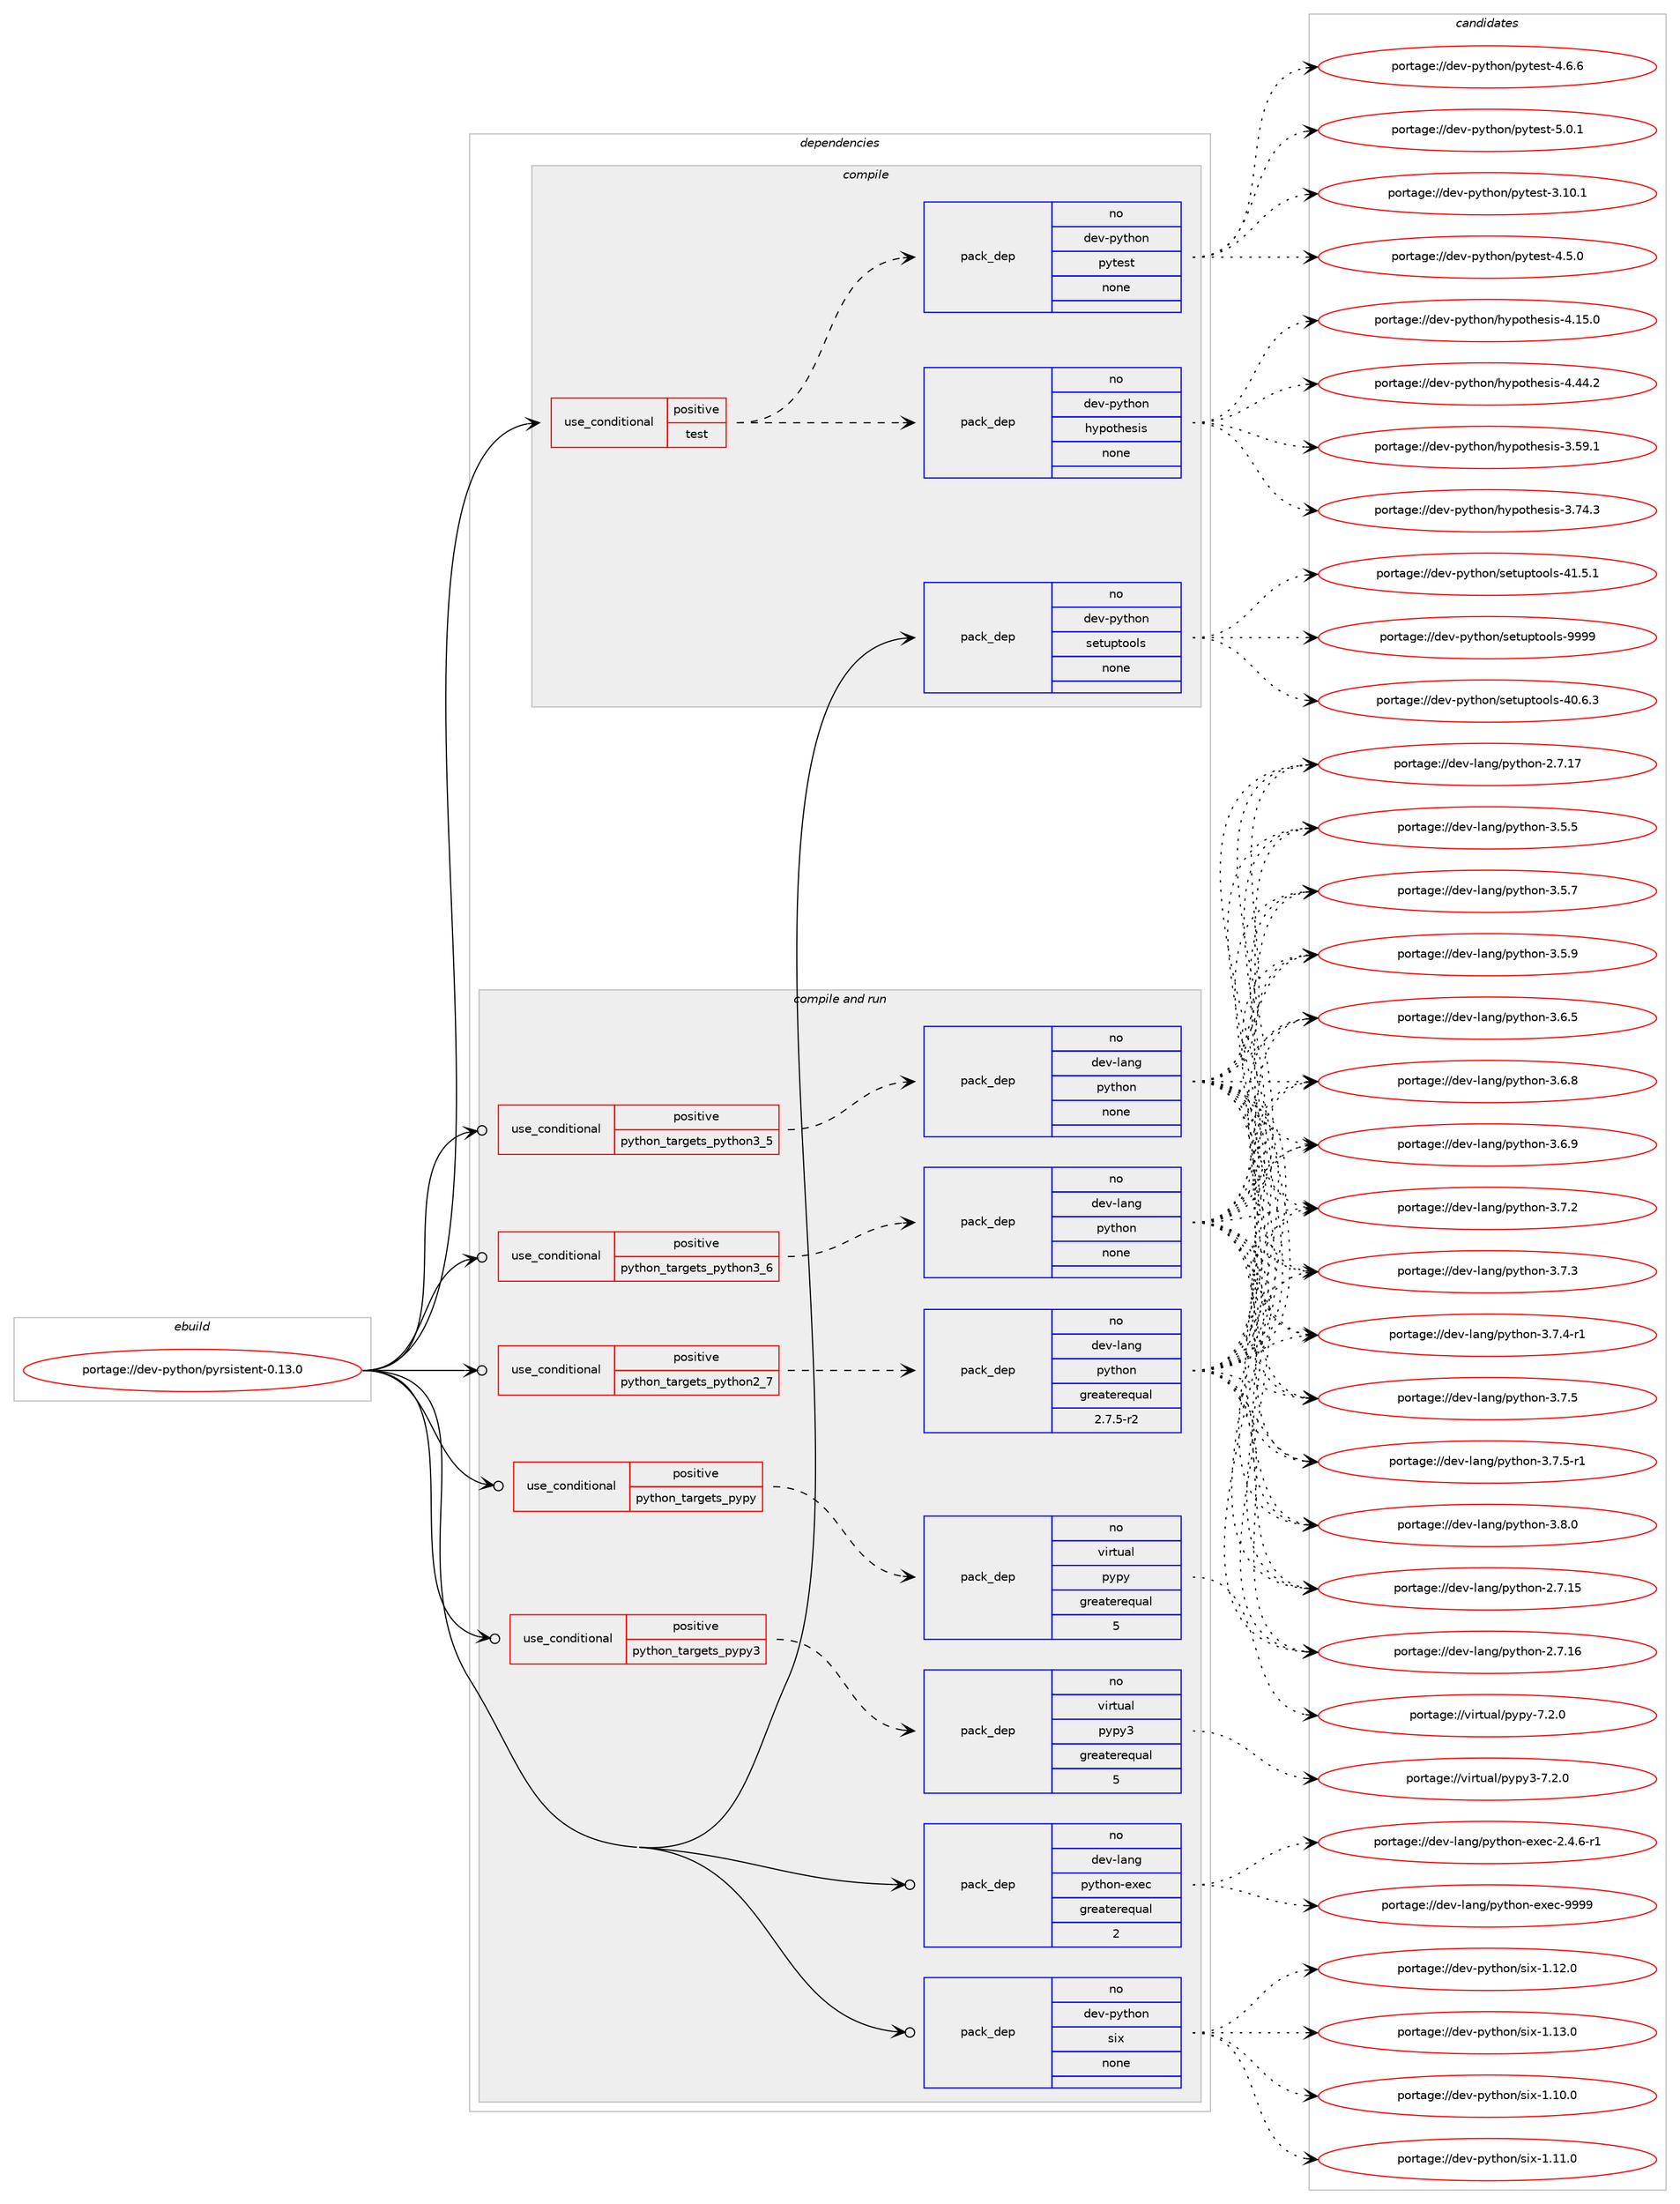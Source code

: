 digraph prolog {

# *************
# Graph options
# *************

newrank=true;
concentrate=true;
compound=true;
graph [rankdir=LR,fontname=Helvetica,fontsize=10,ranksep=1.5];#, ranksep=2.5, nodesep=0.2];
edge  [arrowhead=vee];
node  [fontname=Helvetica,fontsize=10];

# **********
# The ebuild
# **********

subgraph cluster_leftcol {
color=gray;
rank=same;
label=<<i>ebuild</i>>;
id [label="portage://dev-python/pyrsistent-0.13.0", color=red, width=4, href="../dev-python/pyrsistent-0.13.0.svg"];
}

# ****************
# The dependencies
# ****************

subgraph cluster_midcol {
color=gray;
label=<<i>dependencies</i>>;
subgraph cluster_compile {
fillcolor="#eeeeee";
style=filled;
label=<<i>compile</i>>;
subgraph cond36021 {
dependency163435 [label=<<TABLE BORDER="0" CELLBORDER="1" CELLSPACING="0" CELLPADDING="4"><TR><TD ROWSPAN="3" CELLPADDING="10">use_conditional</TD></TR><TR><TD>positive</TD></TR><TR><TD>test</TD></TR></TABLE>>, shape=none, color=red];
subgraph pack124033 {
dependency163436 [label=<<TABLE BORDER="0" CELLBORDER="1" CELLSPACING="0" CELLPADDING="4" WIDTH="220"><TR><TD ROWSPAN="6" CELLPADDING="30">pack_dep</TD></TR><TR><TD WIDTH="110">no</TD></TR><TR><TD>dev-python</TD></TR><TR><TD>hypothesis</TD></TR><TR><TD>none</TD></TR><TR><TD></TD></TR></TABLE>>, shape=none, color=blue];
}
dependency163435:e -> dependency163436:w [weight=20,style="dashed",arrowhead="vee"];
subgraph pack124034 {
dependency163437 [label=<<TABLE BORDER="0" CELLBORDER="1" CELLSPACING="0" CELLPADDING="4" WIDTH="220"><TR><TD ROWSPAN="6" CELLPADDING="30">pack_dep</TD></TR><TR><TD WIDTH="110">no</TD></TR><TR><TD>dev-python</TD></TR><TR><TD>pytest</TD></TR><TR><TD>none</TD></TR><TR><TD></TD></TR></TABLE>>, shape=none, color=blue];
}
dependency163435:e -> dependency163437:w [weight=20,style="dashed",arrowhead="vee"];
}
id:e -> dependency163435:w [weight=20,style="solid",arrowhead="vee"];
subgraph pack124035 {
dependency163438 [label=<<TABLE BORDER="0" CELLBORDER="1" CELLSPACING="0" CELLPADDING="4" WIDTH="220"><TR><TD ROWSPAN="6" CELLPADDING="30">pack_dep</TD></TR><TR><TD WIDTH="110">no</TD></TR><TR><TD>dev-python</TD></TR><TR><TD>setuptools</TD></TR><TR><TD>none</TD></TR><TR><TD></TD></TR></TABLE>>, shape=none, color=blue];
}
id:e -> dependency163438:w [weight=20,style="solid",arrowhead="vee"];
}
subgraph cluster_compileandrun {
fillcolor="#eeeeee";
style=filled;
label=<<i>compile and run</i>>;
subgraph cond36022 {
dependency163439 [label=<<TABLE BORDER="0" CELLBORDER="1" CELLSPACING="0" CELLPADDING="4"><TR><TD ROWSPAN="3" CELLPADDING="10">use_conditional</TD></TR><TR><TD>positive</TD></TR><TR><TD>python_targets_pypy</TD></TR></TABLE>>, shape=none, color=red];
subgraph pack124036 {
dependency163440 [label=<<TABLE BORDER="0" CELLBORDER="1" CELLSPACING="0" CELLPADDING="4" WIDTH="220"><TR><TD ROWSPAN="6" CELLPADDING="30">pack_dep</TD></TR><TR><TD WIDTH="110">no</TD></TR><TR><TD>virtual</TD></TR><TR><TD>pypy</TD></TR><TR><TD>greaterequal</TD></TR><TR><TD>5</TD></TR></TABLE>>, shape=none, color=blue];
}
dependency163439:e -> dependency163440:w [weight=20,style="dashed",arrowhead="vee"];
}
id:e -> dependency163439:w [weight=20,style="solid",arrowhead="odotvee"];
subgraph cond36023 {
dependency163441 [label=<<TABLE BORDER="0" CELLBORDER="1" CELLSPACING="0" CELLPADDING="4"><TR><TD ROWSPAN="3" CELLPADDING="10">use_conditional</TD></TR><TR><TD>positive</TD></TR><TR><TD>python_targets_pypy3</TD></TR></TABLE>>, shape=none, color=red];
subgraph pack124037 {
dependency163442 [label=<<TABLE BORDER="0" CELLBORDER="1" CELLSPACING="0" CELLPADDING="4" WIDTH="220"><TR><TD ROWSPAN="6" CELLPADDING="30">pack_dep</TD></TR><TR><TD WIDTH="110">no</TD></TR><TR><TD>virtual</TD></TR><TR><TD>pypy3</TD></TR><TR><TD>greaterequal</TD></TR><TR><TD>5</TD></TR></TABLE>>, shape=none, color=blue];
}
dependency163441:e -> dependency163442:w [weight=20,style="dashed",arrowhead="vee"];
}
id:e -> dependency163441:w [weight=20,style="solid",arrowhead="odotvee"];
subgraph cond36024 {
dependency163443 [label=<<TABLE BORDER="0" CELLBORDER="1" CELLSPACING="0" CELLPADDING="4"><TR><TD ROWSPAN="3" CELLPADDING="10">use_conditional</TD></TR><TR><TD>positive</TD></TR><TR><TD>python_targets_python2_7</TD></TR></TABLE>>, shape=none, color=red];
subgraph pack124038 {
dependency163444 [label=<<TABLE BORDER="0" CELLBORDER="1" CELLSPACING="0" CELLPADDING="4" WIDTH="220"><TR><TD ROWSPAN="6" CELLPADDING="30">pack_dep</TD></TR><TR><TD WIDTH="110">no</TD></TR><TR><TD>dev-lang</TD></TR><TR><TD>python</TD></TR><TR><TD>greaterequal</TD></TR><TR><TD>2.7.5-r2</TD></TR></TABLE>>, shape=none, color=blue];
}
dependency163443:e -> dependency163444:w [weight=20,style="dashed",arrowhead="vee"];
}
id:e -> dependency163443:w [weight=20,style="solid",arrowhead="odotvee"];
subgraph cond36025 {
dependency163445 [label=<<TABLE BORDER="0" CELLBORDER="1" CELLSPACING="0" CELLPADDING="4"><TR><TD ROWSPAN="3" CELLPADDING="10">use_conditional</TD></TR><TR><TD>positive</TD></TR><TR><TD>python_targets_python3_5</TD></TR></TABLE>>, shape=none, color=red];
subgraph pack124039 {
dependency163446 [label=<<TABLE BORDER="0" CELLBORDER="1" CELLSPACING="0" CELLPADDING="4" WIDTH="220"><TR><TD ROWSPAN="6" CELLPADDING="30">pack_dep</TD></TR><TR><TD WIDTH="110">no</TD></TR><TR><TD>dev-lang</TD></TR><TR><TD>python</TD></TR><TR><TD>none</TD></TR><TR><TD></TD></TR></TABLE>>, shape=none, color=blue];
}
dependency163445:e -> dependency163446:w [weight=20,style="dashed",arrowhead="vee"];
}
id:e -> dependency163445:w [weight=20,style="solid",arrowhead="odotvee"];
subgraph cond36026 {
dependency163447 [label=<<TABLE BORDER="0" CELLBORDER="1" CELLSPACING="0" CELLPADDING="4"><TR><TD ROWSPAN="3" CELLPADDING="10">use_conditional</TD></TR><TR><TD>positive</TD></TR><TR><TD>python_targets_python3_6</TD></TR></TABLE>>, shape=none, color=red];
subgraph pack124040 {
dependency163448 [label=<<TABLE BORDER="0" CELLBORDER="1" CELLSPACING="0" CELLPADDING="4" WIDTH="220"><TR><TD ROWSPAN="6" CELLPADDING="30">pack_dep</TD></TR><TR><TD WIDTH="110">no</TD></TR><TR><TD>dev-lang</TD></TR><TR><TD>python</TD></TR><TR><TD>none</TD></TR><TR><TD></TD></TR></TABLE>>, shape=none, color=blue];
}
dependency163447:e -> dependency163448:w [weight=20,style="dashed",arrowhead="vee"];
}
id:e -> dependency163447:w [weight=20,style="solid",arrowhead="odotvee"];
subgraph pack124041 {
dependency163449 [label=<<TABLE BORDER="0" CELLBORDER="1" CELLSPACING="0" CELLPADDING="4" WIDTH="220"><TR><TD ROWSPAN="6" CELLPADDING="30">pack_dep</TD></TR><TR><TD WIDTH="110">no</TD></TR><TR><TD>dev-lang</TD></TR><TR><TD>python-exec</TD></TR><TR><TD>greaterequal</TD></TR><TR><TD>2</TD></TR></TABLE>>, shape=none, color=blue];
}
id:e -> dependency163449:w [weight=20,style="solid",arrowhead="odotvee"];
subgraph pack124042 {
dependency163450 [label=<<TABLE BORDER="0" CELLBORDER="1" CELLSPACING="0" CELLPADDING="4" WIDTH="220"><TR><TD ROWSPAN="6" CELLPADDING="30">pack_dep</TD></TR><TR><TD WIDTH="110">no</TD></TR><TR><TD>dev-python</TD></TR><TR><TD>six</TD></TR><TR><TD>none</TD></TR><TR><TD></TD></TR></TABLE>>, shape=none, color=blue];
}
id:e -> dependency163450:w [weight=20,style="solid",arrowhead="odotvee"];
}
subgraph cluster_run {
fillcolor="#eeeeee";
style=filled;
label=<<i>run</i>>;
}
}

# **************
# The candidates
# **************

subgraph cluster_choices {
rank=same;
color=gray;
label=<<i>candidates</i>>;

subgraph choice124033 {
color=black;
nodesep=1;
choiceportage100101118451121211161041111104710412111211111610410111510511545514653574649 [label="portage://dev-python/hypothesis-3.59.1", color=red, width=4,href="../dev-python/hypothesis-3.59.1.svg"];
choiceportage100101118451121211161041111104710412111211111610410111510511545514655524651 [label="portage://dev-python/hypothesis-3.74.3", color=red, width=4,href="../dev-python/hypothesis-3.74.3.svg"];
choiceportage100101118451121211161041111104710412111211111610410111510511545524649534648 [label="portage://dev-python/hypothesis-4.15.0", color=red, width=4,href="../dev-python/hypothesis-4.15.0.svg"];
choiceportage100101118451121211161041111104710412111211111610410111510511545524652524650 [label="portage://dev-python/hypothesis-4.44.2", color=red, width=4,href="../dev-python/hypothesis-4.44.2.svg"];
dependency163436:e -> choiceportage100101118451121211161041111104710412111211111610410111510511545514653574649:w [style=dotted,weight="100"];
dependency163436:e -> choiceportage100101118451121211161041111104710412111211111610410111510511545514655524651:w [style=dotted,weight="100"];
dependency163436:e -> choiceportage100101118451121211161041111104710412111211111610410111510511545524649534648:w [style=dotted,weight="100"];
dependency163436:e -> choiceportage100101118451121211161041111104710412111211111610410111510511545524652524650:w [style=dotted,weight="100"];
}
subgraph choice124034 {
color=black;
nodesep=1;
choiceportage100101118451121211161041111104711212111610111511645514649484649 [label="portage://dev-python/pytest-3.10.1", color=red, width=4,href="../dev-python/pytest-3.10.1.svg"];
choiceportage1001011184511212111610411111047112121116101115116455246534648 [label="portage://dev-python/pytest-4.5.0", color=red, width=4,href="../dev-python/pytest-4.5.0.svg"];
choiceportage1001011184511212111610411111047112121116101115116455246544654 [label="portage://dev-python/pytest-4.6.6", color=red, width=4,href="../dev-python/pytest-4.6.6.svg"];
choiceportage1001011184511212111610411111047112121116101115116455346484649 [label="portage://dev-python/pytest-5.0.1", color=red, width=4,href="../dev-python/pytest-5.0.1.svg"];
dependency163437:e -> choiceportage100101118451121211161041111104711212111610111511645514649484649:w [style=dotted,weight="100"];
dependency163437:e -> choiceportage1001011184511212111610411111047112121116101115116455246534648:w [style=dotted,weight="100"];
dependency163437:e -> choiceportage1001011184511212111610411111047112121116101115116455246544654:w [style=dotted,weight="100"];
dependency163437:e -> choiceportage1001011184511212111610411111047112121116101115116455346484649:w [style=dotted,weight="100"];
}
subgraph choice124035 {
color=black;
nodesep=1;
choiceportage100101118451121211161041111104711510111611711211611111110811545524846544651 [label="portage://dev-python/setuptools-40.6.3", color=red, width=4,href="../dev-python/setuptools-40.6.3.svg"];
choiceportage100101118451121211161041111104711510111611711211611111110811545524946534649 [label="portage://dev-python/setuptools-41.5.1", color=red, width=4,href="../dev-python/setuptools-41.5.1.svg"];
choiceportage10010111845112121116104111110471151011161171121161111111081154557575757 [label="portage://dev-python/setuptools-9999", color=red, width=4,href="../dev-python/setuptools-9999.svg"];
dependency163438:e -> choiceportage100101118451121211161041111104711510111611711211611111110811545524846544651:w [style=dotted,weight="100"];
dependency163438:e -> choiceportage100101118451121211161041111104711510111611711211611111110811545524946534649:w [style=dotted,weight="100"];
dependency163438:e -> choiceportage10010111845112121116104111110471151011161171121161111111081154557575757:w [style=dotted,weight="100"];
}
subgraph choice124036 {
color=black;
nodesep=1;
choiceportage1181051141161179710847112121112121455546504648 [label="portage://virtual/pypy-7.2.0", color=red, width=4,href="../virtual/pypy-7.2.0.svg"];
dependency163440:e -> choiceportage1181051141161179710847112121112121455546504648:w [style=dotted,weight="100"];
}
subgraph choice124037 {
color=black;
nodesep=1;
choiceportage118105114116117971084711212111212151455546504648 [label="portage://virtual/pypy3-7.2.0", color=red, width=4,href="../virtual/pypy3-7.2.0.svg"];
dependency163442:e -> choiceportage118105114116117971084711212111212151455546504648:w [style=dotted,weight="100"];
}
subgraph choice124038 {
color=black;
nodesep=1;
choiceportage10010111845108971101034711212111610411111045504655464953 [label="portage://dev-lang/python-2.7.15", color=red, width=4,href="../dev-lang/python-2.7.15.svg"];
choiceportage10010111845108971101034711212111610411111045504655464954 [label="portage://dev-lang/python-2.7.16", color=red, width=4,href="../dev-lang/python-2.7.16.svg"];
choiceportage10010111845108971101034711212111610411111045504655464955 [label="portage://dev-lang/python-2.7.17", color=red, width=4,href="../dev-lang/python-2.7.17.svg"];
choiceportage100101118451089711010347112121116104111110455146534653 [label="portage://dev-lang/python-3.5.5", color=red, width=4,href="../dev-lang/python-3.5.5.svg"];
choiceportage100101118451089711010347112121116104111110455146534655 [label="portage://dev-lang/python-3.5.7", color=red, width=4,href="../dev-lang/python-3.5.7.svg"];
choiceportage100101118451089711010347112121116104111110455146534657 [label="portage://dev-lang/python-3.5.9", color=red, width=4,href="../dev-lang/python-3.5.9.svg"];
choiceportage100101118451089711010347112121116104111110455146544653 [label="portage://dev-lang/python-3.6.5", color=red, width=4,href="../dev-lang/python-3.6.5.svg"];
choiceportage100101118451089711010347112121116104111110455146544656 [label="portage://dev-lang/python-3.6.8", color=red, width=4,href="../dev-lang/python-3.6.8.svg"];
choiceportage100101118451089711010347112121116104111110455146544657 [label="portage://dev-lang/python-3.6.9", color=red, width=4,href="../dev-lang/python-3.6.9.svg"];
choiceportage100101118451089711010347112121116104111110455146554650 [label="portage://dev-lang/python-3.7.2", color=red, width=4,href="../dev-lang/python-3.7.2.svg"];
choiceportage100101118451089711010347112121116104111110455146554651 [label="portage://dev-lang/python-3.7.3", color=red, width=4,href="../dev-lang/python-3.7.3.svg"];
choiceportage1001011184510897110103471121211161041111104551465546524511449 [label="portage://dev-lang/python-3.7.4-r1", color=red, width=4,href="../dev-lang/python-3.7.4-r1.svg"];
choiceportage100101118451089711010347112121116104111110455146554653 [label="portage://dev-lang/python-3.7.5", color=red, width=4,href="../dev-lang/python-3.7.5.svg"];
choiceportage1001011184510897110103471121211161041111104551465546534511449 [label="portage://dev-lang/python-3.7.5-r1", color=red, width=4,href="../dev-lang/python-3.7.5-r1.svg"];
choiceportage100101118451089711010347112121116104111110455146564648 [label="portage://dev-lang/python-3.8.0", color=red, width=4,href="../dev-lang/python-3.8.0.svg"];
dependency163444:e -> choiceportage10010111845108971101034711212111610411111045504655464953:w [style=dotted,weight="100"];
dependency163444:e -> choiceportage10010111845108971101034711212111610411111045504655464954:w [style=dotted,weight="100"];
dependency163444:e -> choiceportage10010111845108971101034711212111610411111045504655464955:w [style=dotted,weight="100"];
dependency163444:e -> choiceportage100101118451089711010347112121116104111110455146534653:w [style=dotted,weight="100"];
dependency163444:e -> choiceportage100101118451089711010347112121116104111110455146534655:w [style=dotted,weight="100"];
dependency163444:e -> choiceportage100101118451089711010347112121116104111110455146534657:w [style=dotted,weight="100"];
dependency163444:e -> choiceportage100101118451089711010347112121116104111110455146544653:w [style=dotted,weight="100"];
dependency163444:e -> choiceportage100101118451089711010347112121116104111110455146544656:w [style=dotted,weight="100"];
dependency163444:e -> choiceportage100101118451089711010347112121116104111110455146544657:w [style=dotted,weight="100"];
dependency163444:e -> choiceportage100101118451089711010347112121116104111110455146554650:w [style=dotted,weight="100"];
dependency163444:e -> choiceportage100101118451089711010347112121116104111110455146554651:w [style=dotted,weight="100"];
dependency163444:e -> choiceportage1001011184510897110103471121211161041111104551465546524511449:w [style=dotted,weight="100"];
dependency163444:e -> choiceportage100101118451089711010347112121116104111110455146554653:w [style=dotted,weight="100"];
dependency163444:e -> choiceportage1001011184510897110103471121211161041111104551465546534511449:w [style=dotted,weight="100"];
dependency163444:e -> choiceportage100101118451089711010347112121116104111110455146564648:w [style=dotted,weight="100"];
}
subgraph choice124039 {
color=black;
nodesep=1;
choiceportage10010111845108971101034711212111610411111045504655464953 [label="portage://dev-lang/python-2.7.15", color=red, width=4,href="../dev-lang/python-2.7.15.svg"];
choiceportage10010111845108971101034711212111610411111045504655464954 [label="portage://dev-lang/python-2.7.16", color=red, width=4,href="../dev-lang/python-2.7.16.svg"];
choiceportage10010111845108971101034711212111610411111045504655464955 [label="portage://dev-lang/python-2.7.17", color=red, width=4,href="../dev-lang/python-2.7.17.svg"];
choiceportage100101118451089711010347112121116104111110455146534653 [label="portage://dev-lang/python-3.5.5", color=red, width=4,href="../dev-lang/python-3.5.5.svg"];
choiceportage100101118451089711010347112121116104111110455146534655 [label="portage://dev-lang/python-3.5.7", color=red, width=4,href="../dev-lang/python-3.5.7.svg"];
choiceportage100101118451089711010347112121116104111110455146534657 [label="portage://dev-lang/python-3.5.9", color=red, width=4,href="../dev-lang/python-3.5.9.svg"];
choiceportage100101118451089711010347112121116104111110455146544653 [label="portage://dev-lang/python-3.6.5", color=red, width=4,href="../dev-lang/python-3.6.5.svg"];
choiceportage100101118451089711010347112121116104111110455146544656 [label="portage://dev-lang/python-3.6.8", color=red, width=4,href="../dev-lang/python-3.6.8.svg"];
choiceportage100101118451089711010347112121116104111110455146544657 [label="portage://dev-lang/python-3.6.9", color=red, width=4,href="../dev-lang/python-3.6.9.svg"];
choiceportage100101118451089711010347112121116104111110455146554650 [label="portage://dev-lang/python-3.7.2", color=red, width=4,href="../dev-lang/python-3.7.2.svg"];
choiceportage100101118451089711010347112121116104111110455146554651 [label="portage://dev-lang/python-3.7.3", color=red, width=4,href="../dev-lang/python-3.7.3.svg"];
choiceportage1001011184510897110103471121211161041111104551465546524511449 [label="portage://dev-lang/python-3.7.4-r1", color=red, width=4,href="../dev-lang/python-3.7.4-r1.svg"];
choiceportage100101118451089711010347112121116104111110455146554653 [label="portage://dev-lang/python-3.7.5", color=red, width=4,href="../dev-lang/python-3.7.5.svg"];
choiceportage1001011184510897110103471121211161041111104551465546534511449 [label="portage://dev-lang/python-3.7.5-r1", color=red, width=4,href="../dev-lang/python-3.7.5-r1.svg"];
choiceportage100101118451089711010347112121116104111110455146564648 [label="portage://dev-lang/python-3.8.0", color=red, width=4,href="../dev-lang/python-3.8.0.svg"];
dependency163446:e -> choiceportage10010111845108971101034711212111610411111045504655464953:w [style=dotted,weight="100"];
dependency163446:e -> choiceportage10010111845108971101034711212111610411111045504655464954:w [style=dotted,weight="100"];
dependency163446:e -> choiceportage10010111845108971101034711212111610411111045504655464955:w [style=dotted,weight="100"];
dependency163446:e -> choiceportage100101118451089711010347112121116104111110455146534653:w [style=dotted,weight="100"];
dependency163446:e -> choiceportage100101118451089711010347112121116104111110455146534655:w [style=dotted,weight="100"];
dependency163446:e -> choiceportage100101118451089711010347112121116104111110455146534657:w [style=dotted,weight="100"];
dependency163446:e -> choiceportage100101118451089711010347112121116104111110455146544653:w [style=dotted,weight="100"];
dependency163446:e -> choiceportage100101118451089711010347112121116104111110455146544656:w [style=dotted,weight="100"];
dependency163446:e -> choiceportage100101118451089711010347112121116104111110455146544657:w [style=dotted,weight="100"];
dependency163446:e -> choiceportage100101118451089711010347112121116104111110455146554650:w [style=dotted,weight="100"];
dependency163446:e -> choiceportage100101118451089711010347112121116104111110455146554651:w [style=dotted,weight="100"];
dependency163446:e -> choiceportage1001011184510897110103471121211161041111104551465546524511449:w [style=dotted,weight="100"];
dependency163446:e -> choiceportage100101118451089711010347112121116104111110455146554653:w [style=dotted,weight="100"];
dependency163446:e -> choiceportage1001011184510897110103471121211161041111104551465546534511449:w [style=dotted,weight="100"];
dependency163446:e -> choiceportage100101118451089711010347112121116104111110455146564648:w [style=dotted,weight="100"];
}
subgraph choice124040 {
color=black;
nodesep=1;
choiceportage10010111845108971101034711212111610411111045504655464953 [label="portage://dev-lang/python-2.7.15", color=red, width=4,href="../dev-lang/python-2.7.15.svg"];
choiceportage10010111845108971101034711212111610411111045504655464954 [label="portage://dev-lang/python-2.7.16", color=red, width=4,href="../dev-lang/python-2.7.16.svg"];
choiceportage10010111845108971101034711212111610411111045504655464955 [label="portage://dev-lang/python-2.7.17", color=red, width=4,href="../dev-lang/python-2.7.17.svg"];
choiceportage100101118451089711010347112121116104111110455146534653 [label="portage://dev-lang/python-3.5.5", color=red, width=4,href="../dev-lang/python-3.5.5.svg"];
choiceportage100101118451089711010347112121116104111110455146534655 [label="portage://dev-lang/python-3.5.7", color=red, width=4,href="../dev-lang/python-3.5.7.svg"];
choiceportage100101118451089711010347112121116104111110455146534657 [label="portage://dev-lang/python-3.5.9", color=red, width=4,href="../dev-lang/python-3.5.9.svg"];
choiceportage100101118451089711010347112121116104111110455146544653 [label="portage://dev-lang/python-3.6.5", color=red, width=4,href="../dev-lang/python-3.6.5.svg"];
choiceportage100101118451089711010347112121116104111110455146544656 [label="portage://dev-lang/python-3.6.8", color=red, width=4,href="../dev-lang/python-3.6.8.svg"];
choiceportage100101118451089711010347112121116104111110455146544657 [label="portage://dev-lang/python-3.6.9", color=red, width=4,href="../dev-lang/python-3.6.9.svg"];
choiceportage100101118451089711010347112121116104111110455146554650 [label="portage://dev-lang/python-3.7.2", color=red, width=4,href="../dev-lang/python-3.7.2.svg"];
choiceportage100101118451089711010347112121116104111110455146554651 [label="portage://dev-lang/python-3.7.3", color=red, width=4,href="../dev-lang/python-3.7.3.svg"];
choiceportage1001011184510897110103471121211161041111104551465546524511449 [label="portage://dev-lang/python-3.7.4-r1", color=red, width=4,href="../dev-lang/python-3.7.4-r1.svg"];
choiceportage100101118451089711010347112121116104111110455146554653 [label="portage://dev-lang/python-3.7.5", color=red, width=4,href="../dev-lang/python-3.7.5.svg"];
choiceportage1001011184510897110103471121211161041111104551465546534511449 [label="portage://dev-lang/python-3.7.5-r1", color=red, width=4,href="../dev-lang/python-3.7.5-r1.svg"];
choiceportage100101118451089711010347112121116104111110455146564648 [label="portage://dev-lang/python-3.8.0", color=red, width=4,href="../dev-lang/python-3.8.0.svg"];
dependency163448:e -> choiceportage10010111845108971101034711212111610411111045504655464953:w [style=dotted,weight="100"];
dependency163448:e -> choiceportage10010111845108971101034711212111610411111045504655464954:w [style=dotted,weight="100"];
dependency163448:e -> choiceportage10010111845108971101034711212111610411111045504655464955:w [style=dotted,weight="100"];
dependency163448:e -> choiceportage100101118451089711010347112121116104111110455146534653:w [style=dotted,weight="100"];
dependency163448:e -> choiceportage100101118451089711010347112121116104111110455146534655:w [style=dotted,weight="100"];
dependency163448:e -> choiceportage100101118451089711010347112121116104111110455146534657:w [style=dotted,weight="100"];
dependency163448:e -> choiceportage100101118451089711010347112121116104111110455146544653:w [style=dotted,weight="100"];
dependency163448:e -> choiceportage100101118451089711010347112121116104111110455146544656:w [style=dotted,weight="100"];
dependency163448:e -> choiceportage100101118451089711010347112121116104111110455146544657:w [style=dotted,weight="100"];
dependency163448:e -> choiceportage100101118451089711010347112121116104111110455146554650:w [style=dotted,weight="100"];
dependency163448:e -> choiceportage100101118451089711010347112121116104111110455146554651:w [style=dotted,weight="100"];
dependency163448:e -> choiceportage1001011184510897110103471121211161041111104551465546524511449:w [style=dotted,weight="100"];
dependency163448:e -> choiceportage100101118451089711010347112121116104111110455146554653:w [style=dotted,weight="100"];
dependency163448:e -> choiceportage1001011184510897110103471121211161041111104551465546534511449:w [style=dotted,weight="100"];
dependency163448:e -> choiceportage100101118451089711010347112121116104111110455146564648:w [style=dotted,weight="100"];
}
subgraph choice124041 {
color=black;
nodesep=1;
choiceportage10010111845108971101034711212111610411111045101120101994550465246544511449 [label="portage://dev-lang/python-exec-2.4.6-r1", color=red, width=4,href="../dev-lang/python-exec-2.4.6-r1.svg"];
choiceportage10010111845108971101034711212111610411111045101120101994557575757 [label="portage://dev-lang/python-exec-9999", color=red, width=4,href="../dev-lang/python-exec-9999.svg"];
dependency163449:e -> choiceportage10010111845108971101034711212111610411111045101120101994550465246544511449:w [style=dotted,weight="100"];
dependency163449:e -> choiceportage10010111845108971101034711212111610411111045101120101994557575757:w [style=dotted,weight="100"];
}
subgraph choice124042 {
color=black;
nodesep=1;
choiceportage100101118451121211161041111104711510512045494649484648 [label="portage://dev-python/six-1.10.0", color=red, width=4,href="../dev-python/six-1.10.0.svg"];
choiceportage100101118451121211161041111104711510512045494649494648 [label="portage://dev-python/six-1.11.0", color=red, width=4,href="../dev-python/six-1.11.0.svg"];
choiceportage100101118451121211161041111104711510512045494649504648 [label="portage://dev-python/six-1.12.0", color=red, width=4,href="../dev-python/six-1.12.0.svg"];
choiceportage100101118451121211161041111104711510512045494649514648 [label="portage://dev-python/six-1.13.0", color=red, width=4,href="../dev-python/six-1.13.0.svg"];
dependency163450:e -> choiceportage100101118451121211161041111104711510512045494649484648:w [style=dotted,weight="100"];
dependency163450:e -> choiceportage100101118451121211161041111104711510512045494649494648:w [style=dotted,weight="100"];
dependency163450:e -> choiceportage100101118451121211161041111104711510512045494649504648:w [style=dotted,weight="100"];
dependency163450:e -> choiceportage100101118451121211161041111104711510512045494649514648:w [style=dotted,weight="100"];
}
}

}
